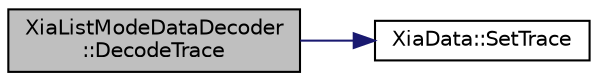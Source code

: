 digraph "XiaListModeDataDecoder::DecodeTrace"
{
  edge [fontname="Helvetica",fontsize="10",labelfontname="Helvetica",labelfontsize="10"];
  node [fontname="Helvetica",fontsize="10",shape=record];
  rankdir="LR";
  Node1 [label="XiaListModeDataDecoder\l::DecodeTrace",height=0.2,width=0.4,color="black", fillcolor="grey75", style="filled", fontcolor="black"];
  Node1 -> Node2 [color="midnightblue",fontsize="10",style="solid",fontname="Helvetica"];
  Node2 [label="XiaData::SetTrace",height=0.2,width=0.4,color="black", fillcolor="white", style="filled",URL="$d2/ddd/class_xia_data.html#ae19966bed7b9afe8afd47a2c6bbb11bf",tooltip="Sets the trace recorded on board. "];
}
